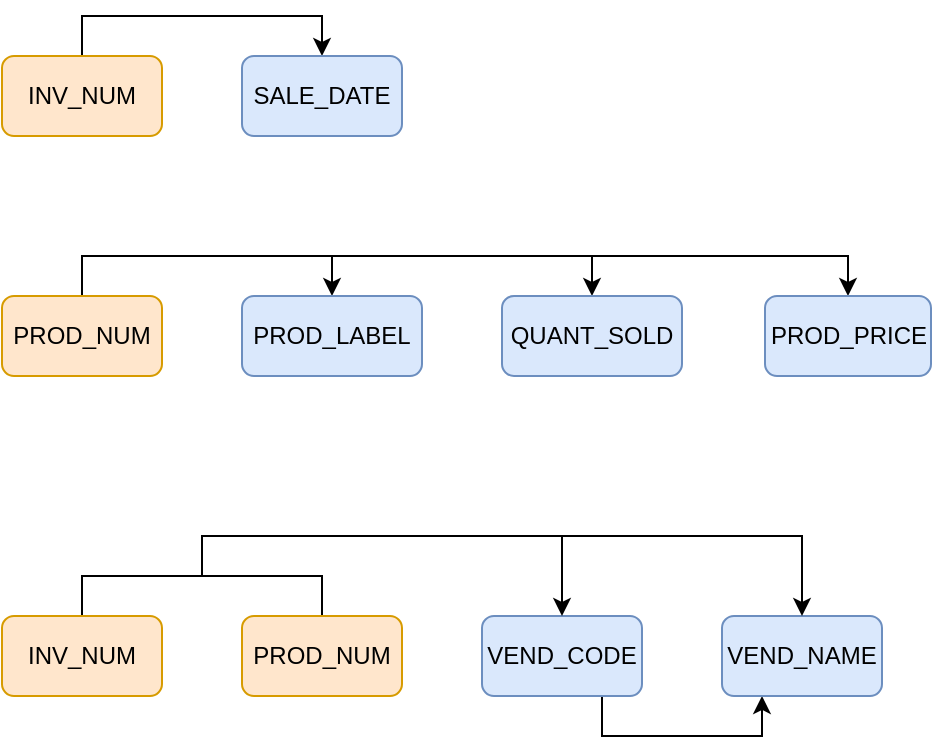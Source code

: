 <mxfile version="26.0.16">
  <diagram name="第 1 页" id="I2atrDJ_7Wm21SAum71q">
    <mxGraphModel dx="1026" dy="569" grid="1" gridSize="10" guides="1" tooltips="1" connect="1" arrows="1" fold="1" page="1" pageScale="1" pageWidth="1169" pageHeight="827" math="0" shadow="0">
      <root>
        <mxCell id="0" />
        <mxCell id="1" parent="0" />
        <mxCell id="KfDm9AzvN13rIxL42suz-9" style="edgeStyle=orthogonalEdgeStyle;rounded=0;orthogonalLoop=1;jettySize=auto;html=1;exitX=0.5;exitY=0;exitDx=0;exitDy=0;entryX=0.5;entryY=0;entryDx=0;entryDy=0;" parent="1" source="KtopWlcztYD4usplgd7s-1" target="KtopWlcztYD4usplgd7s-3" edge="1">
          <mxGeometry relative="1" as="geometry" />
        </mxCell>
        <mxCell id="KtopWlcztYD4usplgd7s-1" value="INV_NUM" style="rounded=1;whiteSpace=wrap;html=1;fillColor=#ffe6cc;strokeColor=#d79b00;" parent="1" vertex="1">
          <mxGeometry x="120" y="160" width="80" height="40" as="geometry" />
        </mxCell>
        <mxCell id="KfDm9AzvN13rIxL42suz-8" style="edgeStyle=orthogonalEdgeStyle;rounded=0;orthogonalLoop=1;jettySize=auto;html=1;exitX=0.5;exitY=0;exitDx=0;exitDy=0;entryX=0.5;entryY=0;entryDx=0;entryDy=0;" parent="1" source="KtopWlcztYD4usplgd7s-2" target="KtopWlcztYD4usplgd7s-4" edge="1">
          <mxGeometry relative="1" as="geometry" />
        </mxCell>
        <mxCell id="KfDm9AzvN13rIxL42suz-10" style="edgeStyle=orthogonalEdgeStyle;rounded=0;orthogonalLoop=1;jettySize=auto;html=1;exitX=0.5;exitY=0;exitDx=0;exitDy=0;entryX=0.5;entryY=0;entryDx=0;entryDy=0;" parent="1" source="KtopWlcztYD4usplgd7s-2" target="KtopWlcztYD4usplgd7s-8" edge="1">
          <mxGeometry relative="1" as="geometry" />
        </mxCell>
        <mxCell id="KfDm9AzvN13rIxL42suz-11" style="edgeStyle=orthogonalEdgeStyle;rounded=0;orthogonalLoop=1;jettySize=auto;html=1;exitX=0.5;exitY=0;exitDx=0;exitDy=0;entryX=0.5;entryY=0;entryDx=0;entryDy=0;" parent="1" source="KtopWlcztYD4usplgd7s-2" target="KtopWlcztYD4usplgd7s-9" edge="1">
          <mxGeometry relative="1" as="geometry" />
        </mxCell>
        <mxCell id="KtopWlcztYD4usplgd7s-2" value="PROD_NUM" style="rounded=1;whiteSpace=wrap;html=1;fillColor=#ffe6cc;strokeColor=#d79b00;" parent="1" vertex="1">
          <mxGeometry x="120" y="280" width="80" height="40" as="geometry" />
        </mxCell>
        <mxCell id="KtopWlcztYD4usplgd7s-3" value="SALE_DATE" style="rounded=1;whiteSpace=wrap;html=1;fillColor=#dae8fc;strokeColor=#6c8ebf;" parent="1" vertex="1">
          <mxGeometry x="240" y="160" width="80" height="40" as="geometry" />
        </mxCell>
        <mxCell id="KtopWlcztYD4usplgd7s-4" value="PROD_LABEL" style="rounded=1;whiteSpace=wrap;html=1;fillColor=#dae8fc;strokeColor=#6c8ebf;" parent="1" vertex="1">
          <mxGeometry x="240" y="280" width="90" height="40" as="geometry" />
        </mxCell>
        <mxCell id="KfDm9AzvN13rIxL42suz-5" style="edgeStyle=orthogonalEdgeStyle;rounded=0;orthogonalLoop=1;jettySize=auto;html=1;exitX=0.75;exitY=1;exitDx=0;exitDy=0;entryX=0.25;entryY=1;entryDx=0;entryDy=0;" parent="1" source="KtopWlcztYD4usplgd7s-5" target="KtopWlcztYD4usplgd7s-6" edge="1">
          <mxGeometry relative="1" as="geometry" />
        </mxCell>
        <mxCell id="KtopWlcztYD4usplgd7s-5" value="VEND_CODE" style="rounded=1;whiteSpace=wrap;html=1;fillColor=#dae8fc;strokeColor=#6c8ebf;" parent="1" vertex="1">
          <mxGeometry x="360" y="440" width="80" height="40" as="geometry" />
        </mxCell>
        <mxCell id="KtopWlcztYD4usplgd7s-6" value="VEND_NAME" style="rounded=1;whiteSpace=wrap;html=1;fillColor=#dae8fc;strokeColor=#6c8ebf;" parent="1" vertex="1">
          <mxGeometry x="480" y="440" width="80" height="40" as="geometry" />
        </mxCell>
        <mxCell id="KtopWlcztYD4usplgd7s-8" value="QUANT_SOLD" style="rounded=1;whiteSpace=wrap;html=1;fillColor=#dae8fc;strokeColor=#6c8ebf;" parent="1" vertex="1">
          <mxGeometry x="370" y="280" width="90" height="40" as="geometry" />
        </mxCell>
        <mxCell id="KtopWlcztYD4usplgd7s-9" value="PROD_PRICE" style="rounded=1;whiteSpace=wrap;html=1;fillColor=#dae8fc;strokeColor=#6c8ebf;" parent="1" vertex="1">
          <mxGeometry x="501.5" y="280" width="83" height="40" as="geometry" />
        </mxCell>
        <mxCell id="KfDm9AzvN13rIxL42suz-4" style="edgeStyle=orthogonalEdgeStyle;rounded=0;orthogonalLoop=1;jettySize=auto;html=1;exitX=0.5;exitY=0;exitDx=0;exitDy=0;entryX=0.5;entryY=0;entryDx=0;entryDy=0;endArrow=none;startFill=0;" parent="1" source="KfDm9AzvN13rIxL42suz-2" target="KfDm9AzvN13rIxL42suz-3" edge="1">
          <mxGeometry relative="1" as="geometry" />
        </mxCell>
        <mxCell id="KfDm9AzvN13rIxL42suz-2" value="INV_NUM" style="rounded=1;whiteSpace=wrap;html=1;fillColor=#ffe6cc;strokeColor=#d79b00;" parent="1" vertex="1">
          <mxGeometry x="120" y="440" width="80" height="40" as="geometry" />
        </mxCell>
        <mxCell id="KfDm9AzvN13rIxL42suz-3" value="PROD_NUM" style="rounded=1;whiteSpace=wrap;html=1;fillColor=#ffe6cc;strokeColor=#d79b00;" parent="1" vertex="1">
          <mxGeometry x="240" y="440" width="80" height="40" as="geometry" />
        </mxCell>
        <mxCell id="KfDm9AzvN13rIxL42suz-6" value="" style="endArrow=classic;html=1;rounded=0;entryX=0.5;entryY=0;entryDx=0;entryDy=0;" parent="1" target="KtopWlcztYD4usplgd7s-5" edge="1">
          <mxGeometry width="50" height="50" relative="1" as="geometry">
            <mxPoint x="220" y="420" as="sourcePoint" />
            <mxPoint x="270" y="370" as="targetPoint" />
            <Array as="points">
              <mxPoint x="220" y="400" />
              <mxPoint x="400" y="400" />
            </Array>
          </mxGeometry>
        </mxCell>
        <mxCell id="KfDm9AzvN13rIxL42suz-7" value="" style="endArrow=classic;html=1;rounded=0;entryX=0.5;entryY=0;entryDx=0;entryDy=0;" parent="1" target="KtopWlcztYD4usplgd7s-6" edge="1">
          <mxGeometry width="50" height="50" relative="1" as="geometry">
            <mxPoint x="220" y="420" as="sourcePoint" />
            <mxPoint x="270" y="370" as="targetPoint" />
            <Array as="points">
              <mxPoint x="220" y="400" />
              <mxPoint x="520" y="400" />
            </Array>
          </mxGeometry>
        </mxCell>
      </root>
    </mxGraphModel>
  </diagram>
</mxfile>
